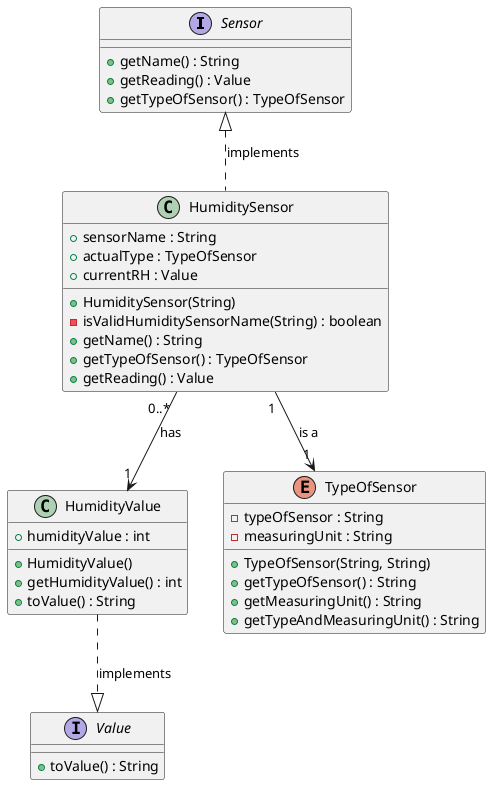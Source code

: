 @startuml

interface Sensor {
}
class HumiditySensor {
}
interface Value {
}
class HumidityValue  {
}
enum TypeOfSensor {
}

enum TypeOfSensor {
-typeOfSensor : String
-measuringUnit : String
+TypeOfSensor(String, String)
+getTypeOfSensor() : String
+getMeasuringUnit() : String
+getTypeAndMeasuringUnit() : String
}

interface Sensor {
+getName() : String
+getReading() : Value
+getTypeOfSensor() : TypeOfSensor
}

class HumiditySensor {
+sensorName : String
+actualType : TypeOfSensor
+currentRH : Value
+HumiditySensor(String)
-isValidHumiditySensorName(String) : boolean
+getName() : String
+getTypeOfSensor() : TypeOfSensor
+getReading() : Value
}

interface Value {
+toValue() : String
}

class HumidityValue {
+humidityValue : int
+HumidityValue()
+getHumidityValue() : int
+toValue() : String
}

Sensor <|.. HumiditySensor : implements
HumiditySensor"0..* " --> "1"HumidityValue : has
HumidityValue ..|> Value : implements
HumiditySensor"1 " --> "1"TypeOfSensor : is a

@enduml
